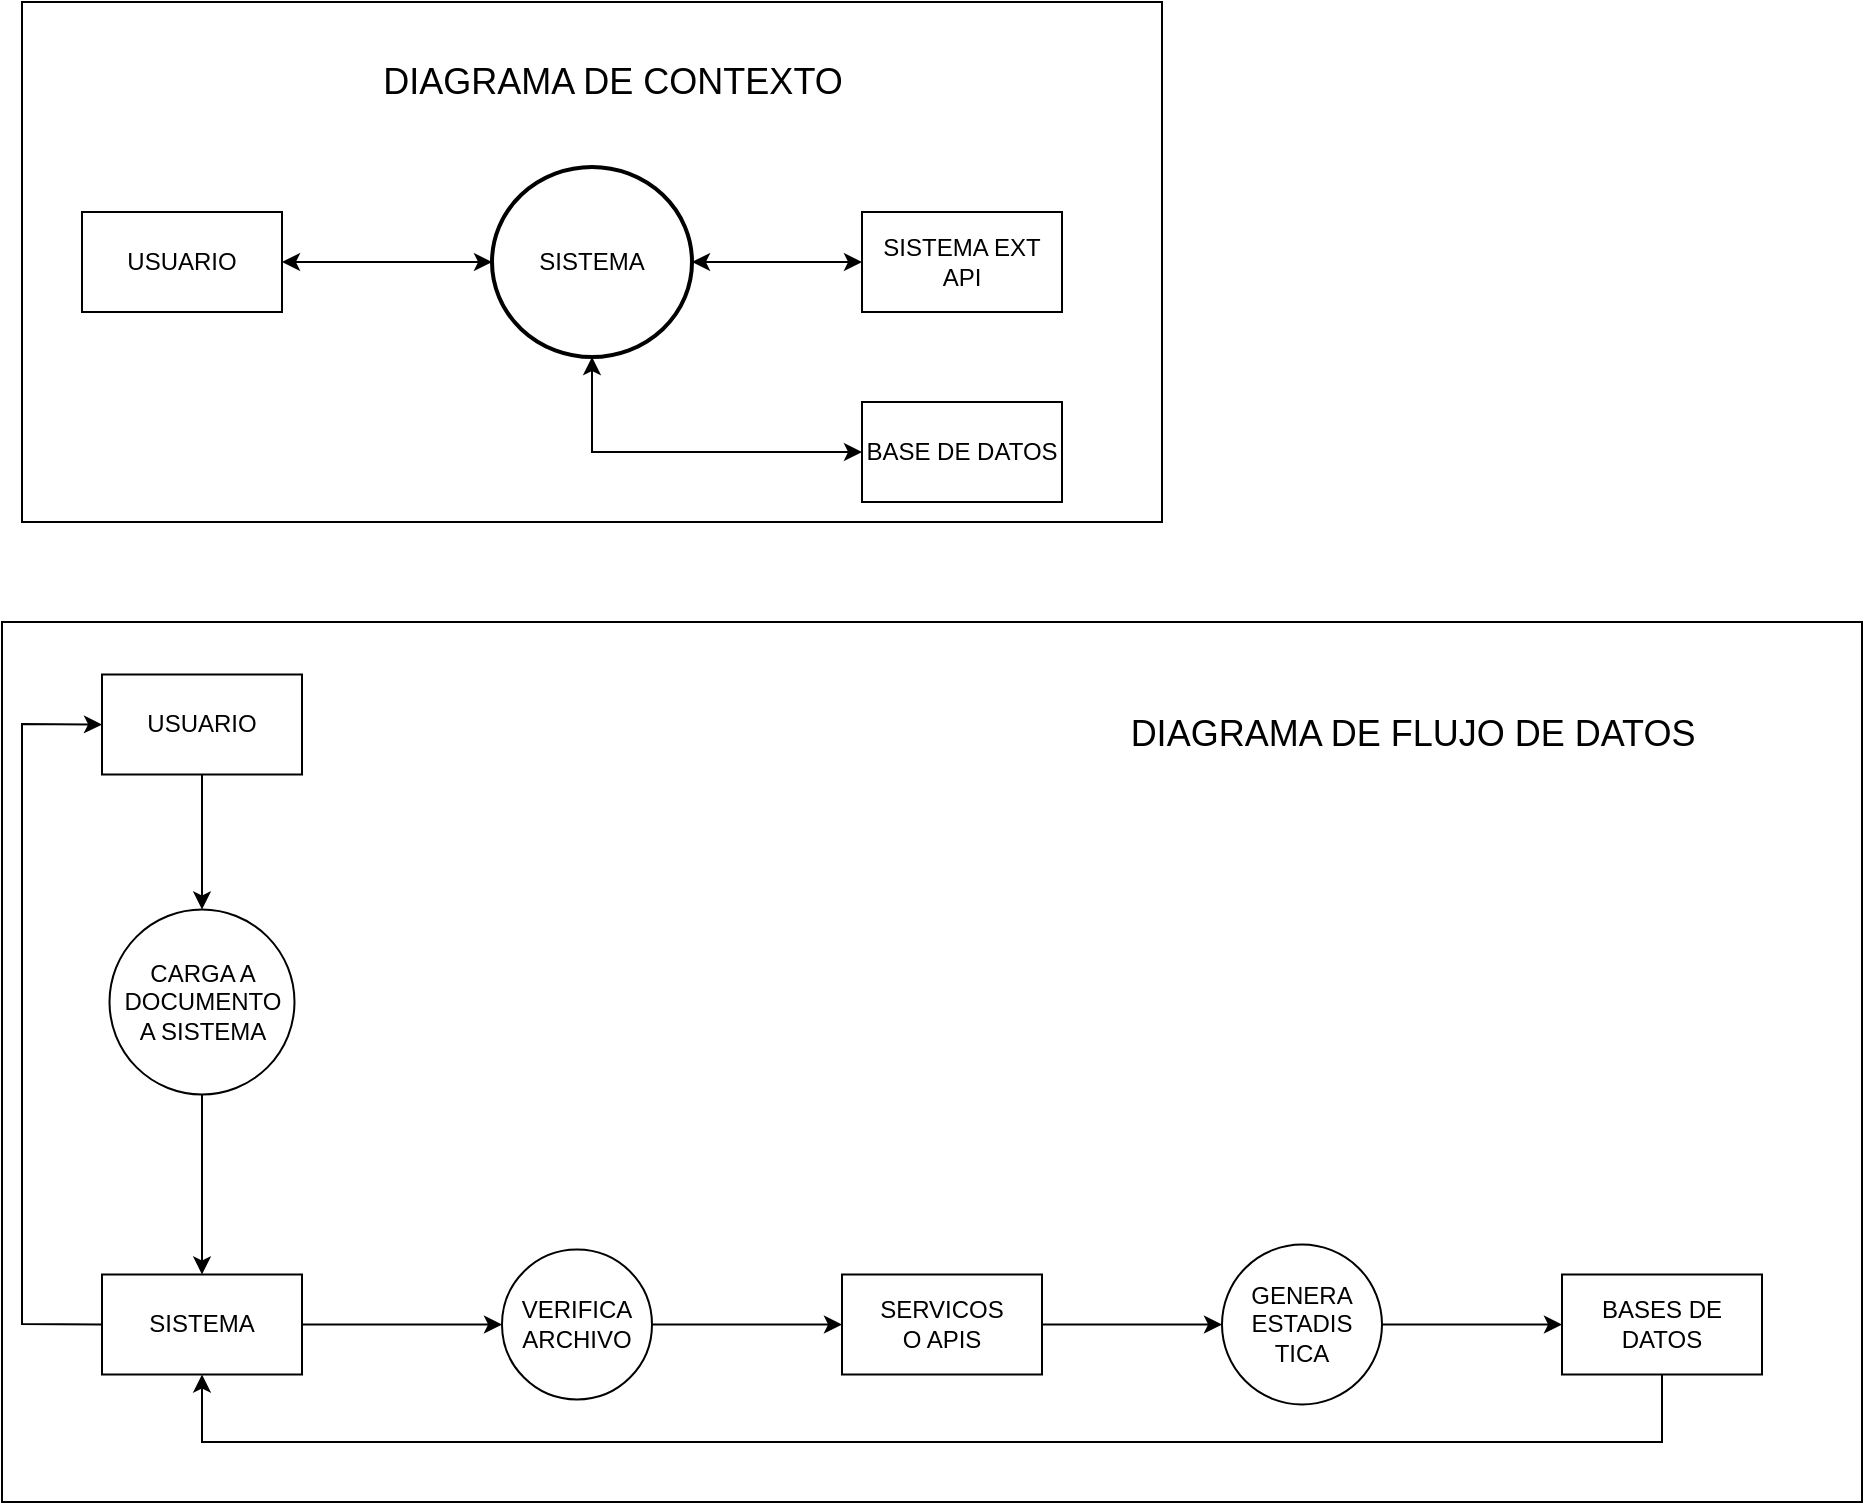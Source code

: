 <mxfile version="24.7.16">
  <diagram name="Página-1" id="O3nrLMKAUEcfZokk5Aa8">
    <mxGraphModel dx="1406" dy="701" grid="1" gridSize="10" guides="1" tooltips="1" connect="1" arrows="1" fold="1" page="1" pageScale="1" pageWidth="1169" pageHeight="827" math="0" shadow="0">
      <root>
        <mxCell id="0" />
        <mxCell id="1" parent="0" />
        <mxCell id="ZsgfNWjqqYG_w8EOnqYH-56" value="" style="rounded=0;whiteSpace=wrap;html=1;fillColor=none;movable=0;resizable=0;rotatable=0;deletable=0;editable=0;locked=1;connectable=0;" vertex="1" parent="1">
          <mxGeometry x="30" y="60" width="570" height="260" as="geometry" />
        </mxCell>
        <mxCell id="ZsgfNWjqqYG_w8EOnqYH-54" value="" style="rounded=0;whiteSpace=wrap;html=1;fillColor=none;movable=0;resizable=0;rotatable=0;deletable=0;editable=0;locked=1;connectable=0;" vertex="1" parent="1">
          <mxGeometry x="20" y="370" width="930" height="440" as="geometry" />
        </mxCell>
        <mxCell id="ZsgfNWjqqYG_w8EOnqYH-2" value="SISTEMA" style="rounded=0;whiteSpace=wrap;html=1;" vertex="1" parent="1">
          <mxGeometry x="70" y="696.25" width="100" height="50" as="geometry" />
        </mxCell>
        <mxCell id="ZsgfNWjqqYG_w8EOnqYH-10" value="VERIFICA&lt;div&gt;ARCHIVO&lt;/div&gt;" style="ellipse;whiteSpace=wrap;html=1;aspect=fixed;" vertex="1" parent="1">
          <mxGeometry x="270" y="683.75" width="75" height="75" as="geometry" />
        </mxCell>
        <mxCell id="ZsgfNWjqqYG_w8EOnqYH-11" value="CARGA A DOCUMENTO&lt;div&gt;A SISTEMA&lt;/div&gt;" style="ellipse;whiteSpace=wrap;html=1;aspect=fixed;" vertex="1" parent="1">
          <mxGeometry x="73.75" y="513.75" width="92.5" height="92.5" as="geometry" />
        </mxCell>
        <mxCell id="ZsgfNWjqqYG_w8EOnqYH-12" value="" style="endArrow=classic;html=1;rounded=0;exitX=1;exitY=0.5;exitDx=0;exitDy=0;entryX=0;entryY=0.5;entryDx=0;entryDy=0;" edge="1" parent="1" source="ZsgfNWjqqYG_w8EOnqYH-2" target="ZsgfNWjqqYG_w8EOnqYH-10">
          <mxGeometry width="50" height="50" relative="1" as="geometry">
            <mxPoint x="550" y="656.25" as="sourcePoint" />
            <mxPoint x="600" y="606.25" as="targetPoint" />
          </mxGeometry>
        </mxCell>
        <mxCell id="ZsgfNWjqqYG_w8EOnqYH-14" value="USUARIO" style="rounded=0;whiteSpace=wrap;html=1;" vertex="1" parent="1">
          <mxGeometry x="70" y="396.25" width="100" height="50" as="geometry" />
        </mxCell>
        <mxCell id="ZsgfNWjqqYG_w8EOnqYH-15" value="" style="endArrow=classic;html=1;rounded=0;exitX=0.5;exitY=1;exitDx=0;exitDy=0;entryX=0.5;entryY=0;entryDx=0;entryDy=0;" edge="1" parent="1" source="ZsgfNWjqqYG_w8EOnqYH-14" target="ZsgfNWjqqYG_w8EOnqYH-11">
          <mxGeometry width="50" height="50" relative="1" as="geometry">
            <mxPoint x="550" y="656.25" as="sourcePoint" />
            <mxPoint x="600" y="606.25" as="targetPoint" />
          </mxGeometry>
        </mxCell>
        <mxCell id="ZsgfNWjqqYG_w8EOnqYH-16" value="" style="endArrow=classic;html=1;rounded=0;exitX=0.5;exitY=1;exitDx=0;exitDy=0;entryX=0.5;entryY=0;entryDx=0;entryDy=0;" edge="1" parent="1" source="ZsgfNWjqqYG_w8EOnqYH-11" target="ZsgfNWjqqYG_w8EOnqYH-2">
          <mxGeometry width="50" height="50" relative="1" as="geometry">
            <mxPoint x="550" y="656.25" as="sourcePoint" />
            <mxPoint x="600" y="606.25" as="targetPoint" />
          </mxGeometry>
        </mxCell>
        <mxCell id="ZsgfNWjqqYG_w8EOnqYH-17" value="BASES DE DATOS" style="rounded=0;whiteSpace=wrap;html=1;" vertex="1" parent="1">
          <mxGeometry x="800" y="696.25" width="100" height="50" as="geometry" />
        </mxCell>
        <mxCell id="ZsgfNWjqqYG_w8EOnqYH-23" value="" style="edgeStyle=orthogonalEdgeStyle;rounded=0;orthogonalLoop=1;jettySize=auto;html=1;" edge="1" parent="1" source="ZsgfNWjqqYG_w8EOnqYH-18" target="ZsgfNWjqqYG_w8EOnqYH-22">
          <mxGeometry relative="1" as="geometry" />
        </mxCell>
        <mxCell id="ZsgfNWjqqYG_w8EOnqYH-18" value="SERVICOS&lt;div&gt;O APIS&lt;/div&gt;" style="rounded=0;whiteSpace=wrap;html=1;" vertex="1" parent="1">
          <mxGeometry x="440" y="696.25" width="100" height="50" as="geometry" />
        </mxCell>
        <mxCell id="ZsgfNWjqqYG_w8EOnqYH-20" value="" style="endArrow=classic;html=1;rounded=0;exitX=1;exitY=0.5;exitDx=0;exitDy=0;entryX=0;entryY=0.5;entryDx=0;entryDy=0;" edge="1" parent="1" source="ZsgfNWjqqYG_w8EOnqYH-10" target="ZsgfNWjqqYG_w8EOnqYH-18">
          <mxGeometry width="50" height="50" relative="1" as="geometry">
            <mxPoint x="650" y="646.25" as="sourcePoint" />
            <mxPoint x="700" y="596.25" as="targetPoint" />
          </mxGeometry>
        </mxCell>
        <mxCell id="ZsgfNWjqqYG_w8EOnqYH-32" value="" style="edgeStyle=orthogonalEdgeStyle;rounded=0;orthogonalLoop=1;jettySize=auto;html=1;" edge="1" parent="1" source="ZsgfNWjqqYG_w8EOnqYH-22" target="ZsgfNWjqqYG_w8EOnqYH-17">
          <mxGeometry relative="1" as="geometry" />
        </mxCell>
        <mxCell id="ZsgfNWjqqYG_w8EOnqYH-22" value="GENERA&lt;div&gt;ESTADIS&lt;/div&gt;&lt;div&gt;TICA&lt;/div&gt;" style="ellipse;whiteSpace=wrap;html=1;rounded=0;" vertex="1" parent="1">
          <mxGeometry x="630" y="681.25" width="80" height="80" as="geometry" />
        </mxCell>
        <mxCell id="ZsgfNWjqqYG_w8EOnqYH-35" value="USUARIO" style="rounded=0;whiteSpace=wrap;html=1;" vertex="1" parent="1">
          <mxGeometry x="60" y="165" width="100" height="50" as="geometry" />
        </mxCell>
        <mxCell id="ZsgfNWjqqYG_w8EOnqYH-37" value="SISTEMA" style="strokeWidth=2;html=1;shape=mxgraph.flowchart.start_2;whiteSpace=wrap;" vertex="1" parent="1">
          <mxGeometry x="265" y="142.5" width="100" height="95" as="geometry" />
        </mxCell>
        <mxCell id="ZsgfNWjqqYG_w8EOnqYH-52" value="&lt;font style=&quot;font-size: 18px;&quot;&gt;DIAGRAMA DE CONTEXTO&lt;/font&gt;" style="text;html=1;align=center;verticalAlign=middle;resizable=0;points=[];autosize=1;strokeColor=none;fillColor=none;" vertex="1" parent="1">
          <mxGeometry x="200" y="80" width="250" height="40" as="geometry" />
        </mxCell>
        <mxCell id="ZsgfNWjqqYG_w8EOnqYH-53" value="&lt;font style=&quot;font-size: 18px;&quot;&gt;DIAGRAMA DE FLUJO DE DATOS&lt;/font&gt;" style="text;html=1;align=center;verticalAlign=middle;resizable=0;points=[];autosize=1;strokeColor=none;fillColor=none;" vertex="1" parent="1">
          <mxGeometry x="570" y="406.25" width="310" height="40" as="geometry" />
        </mxCell>
        <mxCell id="ZsgfNWjqqYG_w8EOnqYH-57" value="SISTEMA EXT&lt;div&gt;API&lt;/div&gt;" style="rounded=0;whiteSpace=wrap;html=1;" vertex="1" parent="1">
          <mxGeometry x="450" y="165" width="100" height="50" as="geometry" />
        </mxCell>
        <mxCell id="ZsgfNWjqqYG_w8EOnqYH-59" value="" style="endArrow=classic;startArrow=classic;html=1;rounded=0;exitX=1;exitY=0.5;exitDx=0;exitDy=0;exitPerimeter=0;entryX=0;entryY=0.5;entryDx=0;entryDy=0;" edge="1" parent="1" source="ZsgfNWjqqYG_w8EOnqYH-37" target="ZsgfNWjqqYG_w8EOnqYH-57">
          <mxGeometry width="50" height="50" relative="1" as="geometry">
            <mxPoint x="450" y="300" as="sourcePoint" />
            <mxPoint x="500" y="250" as="targetPoint" />
          </mxGeometry>
        </mxCell>
        <mxCell id="ZsgfNWjqqYG_w8EOnqYH-60" value="" style="endArrow=classic;startArrow=classic;html=1;rounded=0;exitX=1;exitY=0.5;exitDx=0;exitDy=0;entryX=0;entryY=0.5;entryDx=0;entryDy=0;entryPerimeter=0;" edge="1" parent="1" source="ZsgfNWjqqYG_w8EOnqYH-35" target="ZsgfNWjqqYG_w8EOnqYH-37">
          <mxGeometry width="50" height="50" relative="1" as="geometry">
            <mxPoint x="380" y="200" as="sourcePoint" />
            <mxPoint x="460" y="200" as="targetPoint" />
          </mxGeometry>
        </mxCell>
        <mxCell id="ZsgfNWjqqYG_w8EOnqYH-61" value="" style="edgeStyle=orthogonalEdgeStyle;rounded=0;orthogonalLoop=1;jettySize=auto;html=1;entryX=0.5;entryY=1;entryDx=0;entryDy=0;exitX=0.5;exitY=1;exitDx=0;exitDy=0;" edge="1" parent="1" source="ZsgfNWjqqYG_w8EOnqYH-17" target="ZsgfNWjqqYG_w8EOnqYH-2">
          <mxGeometry relative="1" as="geometry">
            <mxPoint x="850" y="750" as="sourcePoint" />
            <mxPoint x="810" y="731" as="targetPoint" />
            <Array as="points">
              <mxPoint x="850" y="780" />
              <mxPoint x="120" y="780" />
            </Array>
          </mxGeometry>
        </mxCell>
        <mxCell id="ZsgfNWjqqYG_w8EOnqYH-62" value="" style="endArrow=classic;html=1;rounded=0;exitX=0;exitY=0.5;exitDx=0;exitDy=0;entryX=0;entryY=0.5;entryDx=0;entryDy=0;" edge="1" parent="1" source="ZsgfNWjqqYG_w8EOnqYH-2" target="ZsgfNWjqqYG_w8EOnqYH-14">
          <mxGeometry width="50" height="50" relative="1" as="geometry">
            <mxPoint x="180" y="731" as="sourcePoint" />
            <mxPoint x="280" y="731" as="targetPoint" />
            <Array as="points">
              <mxPoint x="30" y="721" />
              <mxPoint x="30" y="421" />
            </Array>
          </mxGeometry>
        </mxCell>
        <mxCell id="ZsgfNWjqqYG_w8EOnqYH-63" value="BASE DE DATOS" style="rounded=0;whiteSpace=wrap;html=1;" vertex="1" parent="1">
          <mxGeometry x="450" y="260" width="100" height="50" as="geometry" />
        </mxCell>
        <mxCell id="ZsgfNWjqqYG_w8EOnqYH-64" value="" style="endArrow=classic;startArrow=classic;html=1;rounded=0;exitX=0.5;exitY=1;exitDx=0;exitDy=0;exitPerimeter=0;entryX=0;entryY=0.5;entryDx=0;entryDy=0;" edge="1" parent="1" source="ZsgfNWjqqYG_w8EOnqYH-37" target="ZsgfNWjqqYG_w8EOnqYH-63">
          <mxGeometry width="50" height="50" relative="1" as="geometry">
            <mxPoint x="375" y="200" as="sourcePoint" />
            <mxPoint x="460" y="200" as="targetPoint" />
            <Array as="points">
              <mxPoint x="315" y="285" />
            </Array>
          </mxGeometry>
        </mxCell>
      </root>
    </mxGraphModel>
  </diagram>
</mxfile>
